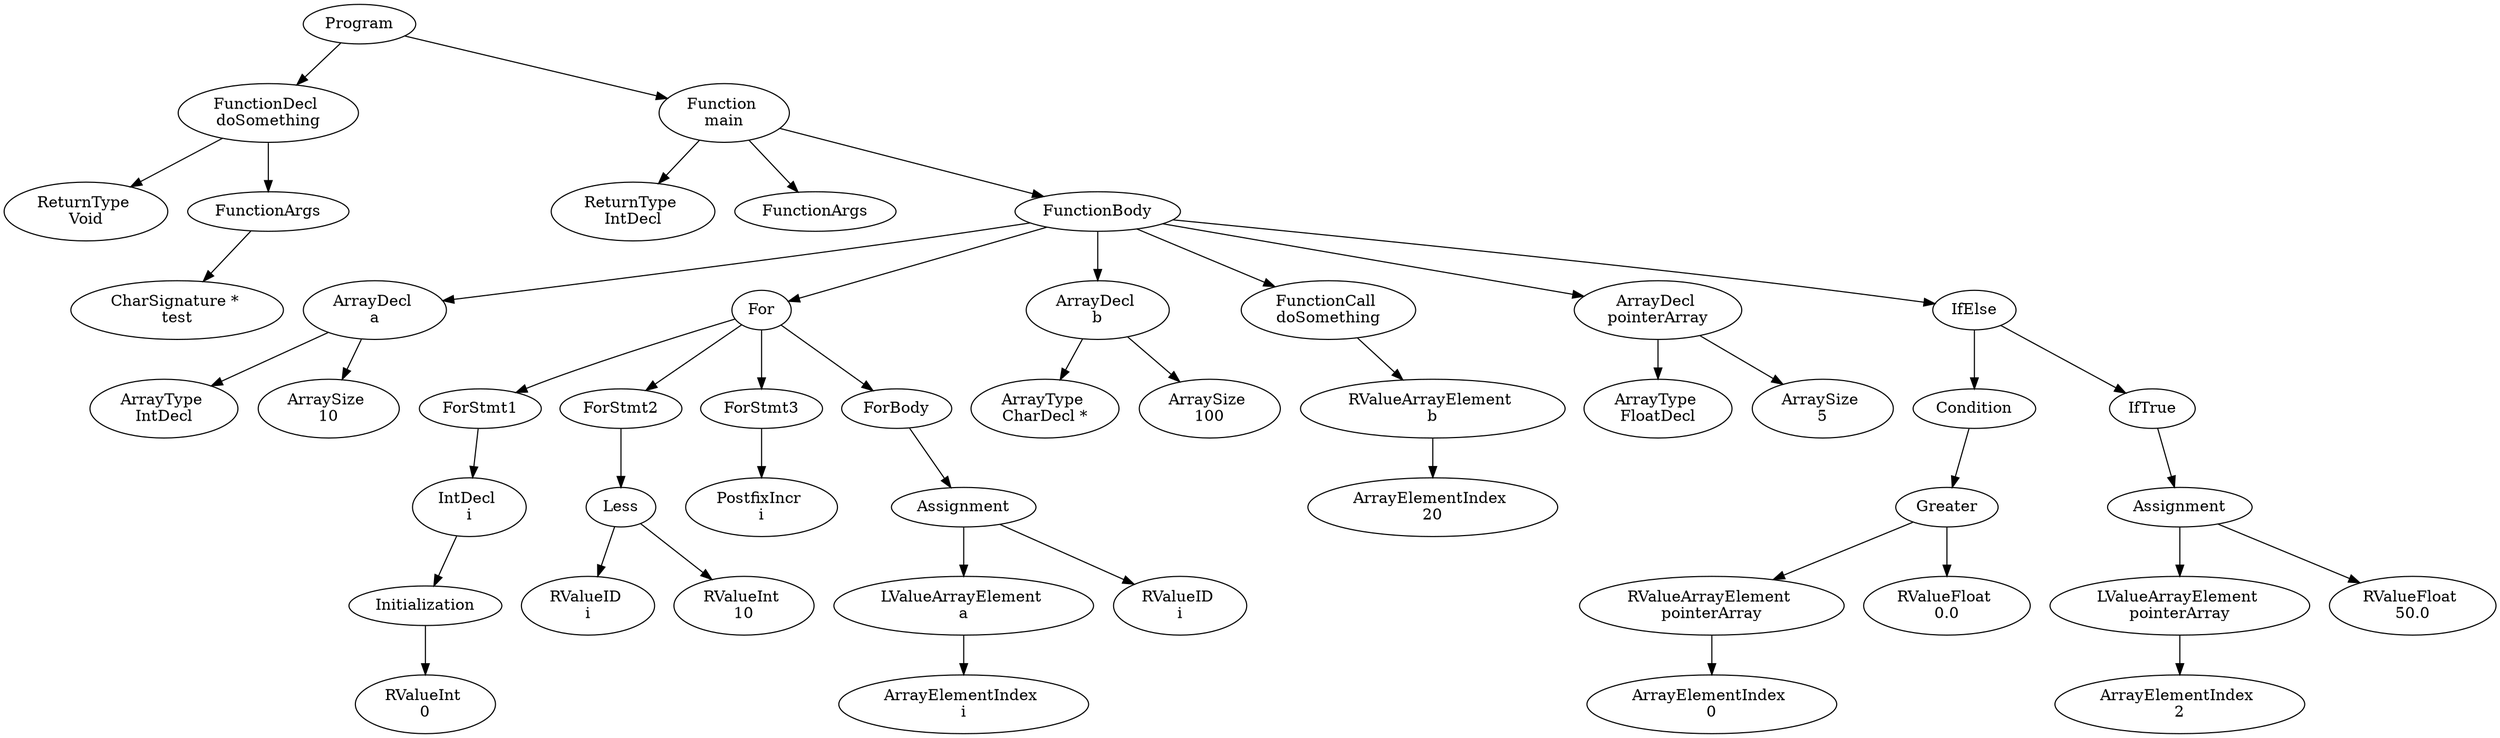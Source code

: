 digraph AST {
2 [label="Program"];
3 [label="FunctionDecl \ndoSomething"];
4 [label="ReturnType \nVoid"];
5 [label="FunctionArgs"];
6 [label="CharSignature * \ntest"];
5 -> 6;
3 -> 4;
3 -> 5;
7 [label="Function \nmain"];
8 [label="ReturnType \nIntDecl"];
9 [label="FunctionArgs"];
10 [label="FunctionBody"];
11 [label="ArrayDecl \na"];
12 [label="ArrayType \nIntDecl"];
13 [label="ArraySize \n10"];
11 -> 12;
11 -> 13;
14 [label="For"];
15 [label="ForStmt1"];
16 [label="IntDecl \ni"];
17 [label="Initialization"];
18 [label="RValueInt \n0"];
17 -> 18;
16 -> 17;
15 -> 16;
19 [label="ForStmt2"];
20 [label="Less"];
21 [label="RValueID \ni"];
22 [label="RValueInt \n10"];
20 -> 21;
20 -> 22;
19 -> 20;
23 [label="ForStmt3"];
24 [label="PostfixIncr \ni"];
23 -> 24;
25 [label="ForBody"];
26 [label="Assignment"];
27 [label="LValueArrayElement \na"];
28 [label="ArrayElementIndex \ni"];
27 -> 28;
29 [label="RValueID \ni"];
26 -> 27;
26 -> 29;
25 -> 26;
14 -> 15;
14 -> 19;
14 -> 23;
14 -> 25;
30 [label="ArrayDecl \nb"];
31 [label="ArrayType \nCharDecl *"];
32 [label="ArraySize \n100"];
30 -> 31;
30 -> 32;
33 [label="FunctionCall \ndoSomething"];
34 [label="RValueArrayElement \nb"];
35 [label="ArrayElementIndex \n20"];
34 -> 35;
33 -> 34;
36 [label="ArrayDecl \npointerArray"];
37 [label="ArrayType \nFloatDecl"];
38 [label="ArraySize \n5"];
36 -> 37;
36 -> 38;
39 [label="IfElse"];
40 [label="Condition"];
41 [label="Greater"];
42 [label="RValueArrayElement \npointerArray"];
43 [label="ArrayElementIndex \n0"];
42 -> 43;
44 [label="RValueFloat \n0.0"];
41 -> 42;
41 -> 44;
40 -> 41;
45 [label="IfTrue"];
46 [label="Assignment"];
47 [label="LValueArrayElement \npointerArray"];
48 [label="ArrayElementIndex \n2"];
47 -> 48;
49 [label="RValueFloat \n50.0"];
46 -> 47;
46 -> 49;
45 -> 46;
39 -> 40;
39 -> 45;
10 -> 11;
10 -> 14;
10 -> 30;
10 -> 33;
10 -> 36;
10 -> 39;
7 -> 8;
7 -> 9;
7 -> 10;
2 -> 3;
2 -> 7;
}
